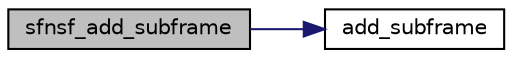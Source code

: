 digraph "sfnsf_add_subframe"
{
 // LATEX_PDF_SIZE
  edge [fontname="Helvetica",fontsize="10",labelfontname="Helvetica",labelfontsize="10"];
  node [fontname="Helvetica",fontsize="10",shape=record];
  rankdir="LR";
  Node1 [label="sfnsf_add_subframe",height=0.2,width=0.4,color="black", fillcolor="grey75", style="filled", fontcolor="black",tooltip=" "];
  Node1 -> Node2 [color="midnightblue",fontsize="10",style="solid",fontname="Helvetica"];
  Node2 [label="add_subframe",height=0.2,width=0.4,color="black", fillcolor="white", style="filled",URL="$eNB__scheduler__RA_8c.html#a309a9f944d0482f6ac7bbf52c3cca4b5",tooltip=" "];
}
